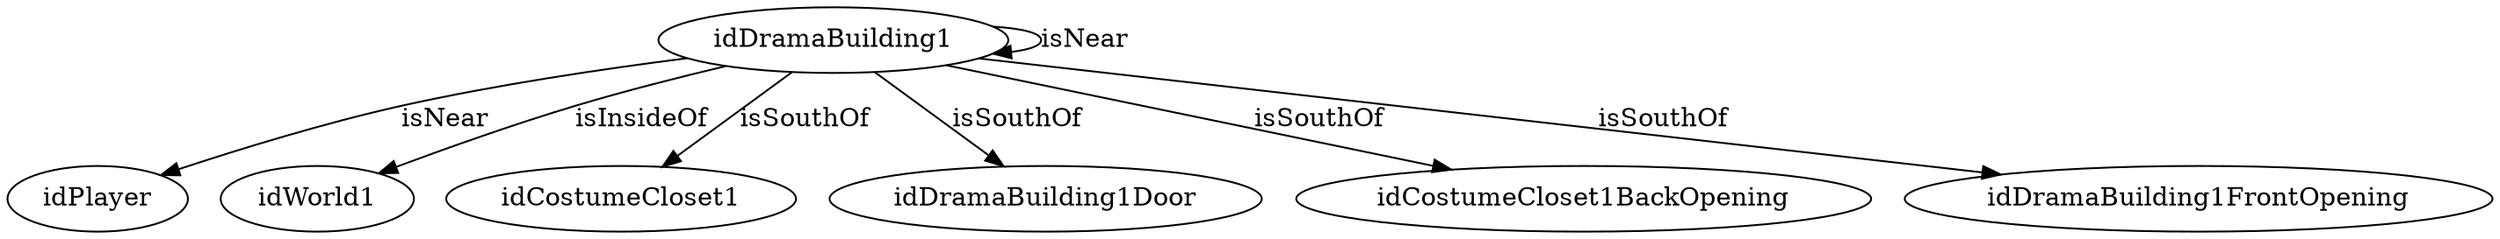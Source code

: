 digraph  {
idDramaBuilding1 [node_type=entity_node];
idPlayer [node_type=entity_node];
idWorld1 [node_type=entity_node];
idCostumeCloset1 [node_type=entity_node];
idDramaBuilding1Door [node_type=entity_node];
idCostumeCloset1BackOpening [node_type=entity_node];
idDramaBuilding1FrontOpening [node_type=entity_node];
idDramaBuilding1 -> idPlayer  [edge_type=relationship, label=isNear];
idDramaBuilding1 -> idWorld1  [edge_type=relationship, label=isInsideOf];
idDramaBuilding1 -> idDramaBuilding1  [edge_type=relationship, label=isNear];
idDramaBuilding1 -> idCostumeCloset1  [edge_type=relationship, label=isSouthOf];
idDramaBuilding1 -> idDramaBuilding1Door  [edge_type=relationship, label=isSouthOf];
idDramaBuilding1 -> idCostumeCloset1BackOpening  [edge_type=relationship, label=isSouthOf];
idDramaBuilding1 -> idDramaBuilding1FrontOpening  [edge_type=relationship, label=isSouthOf];
}
